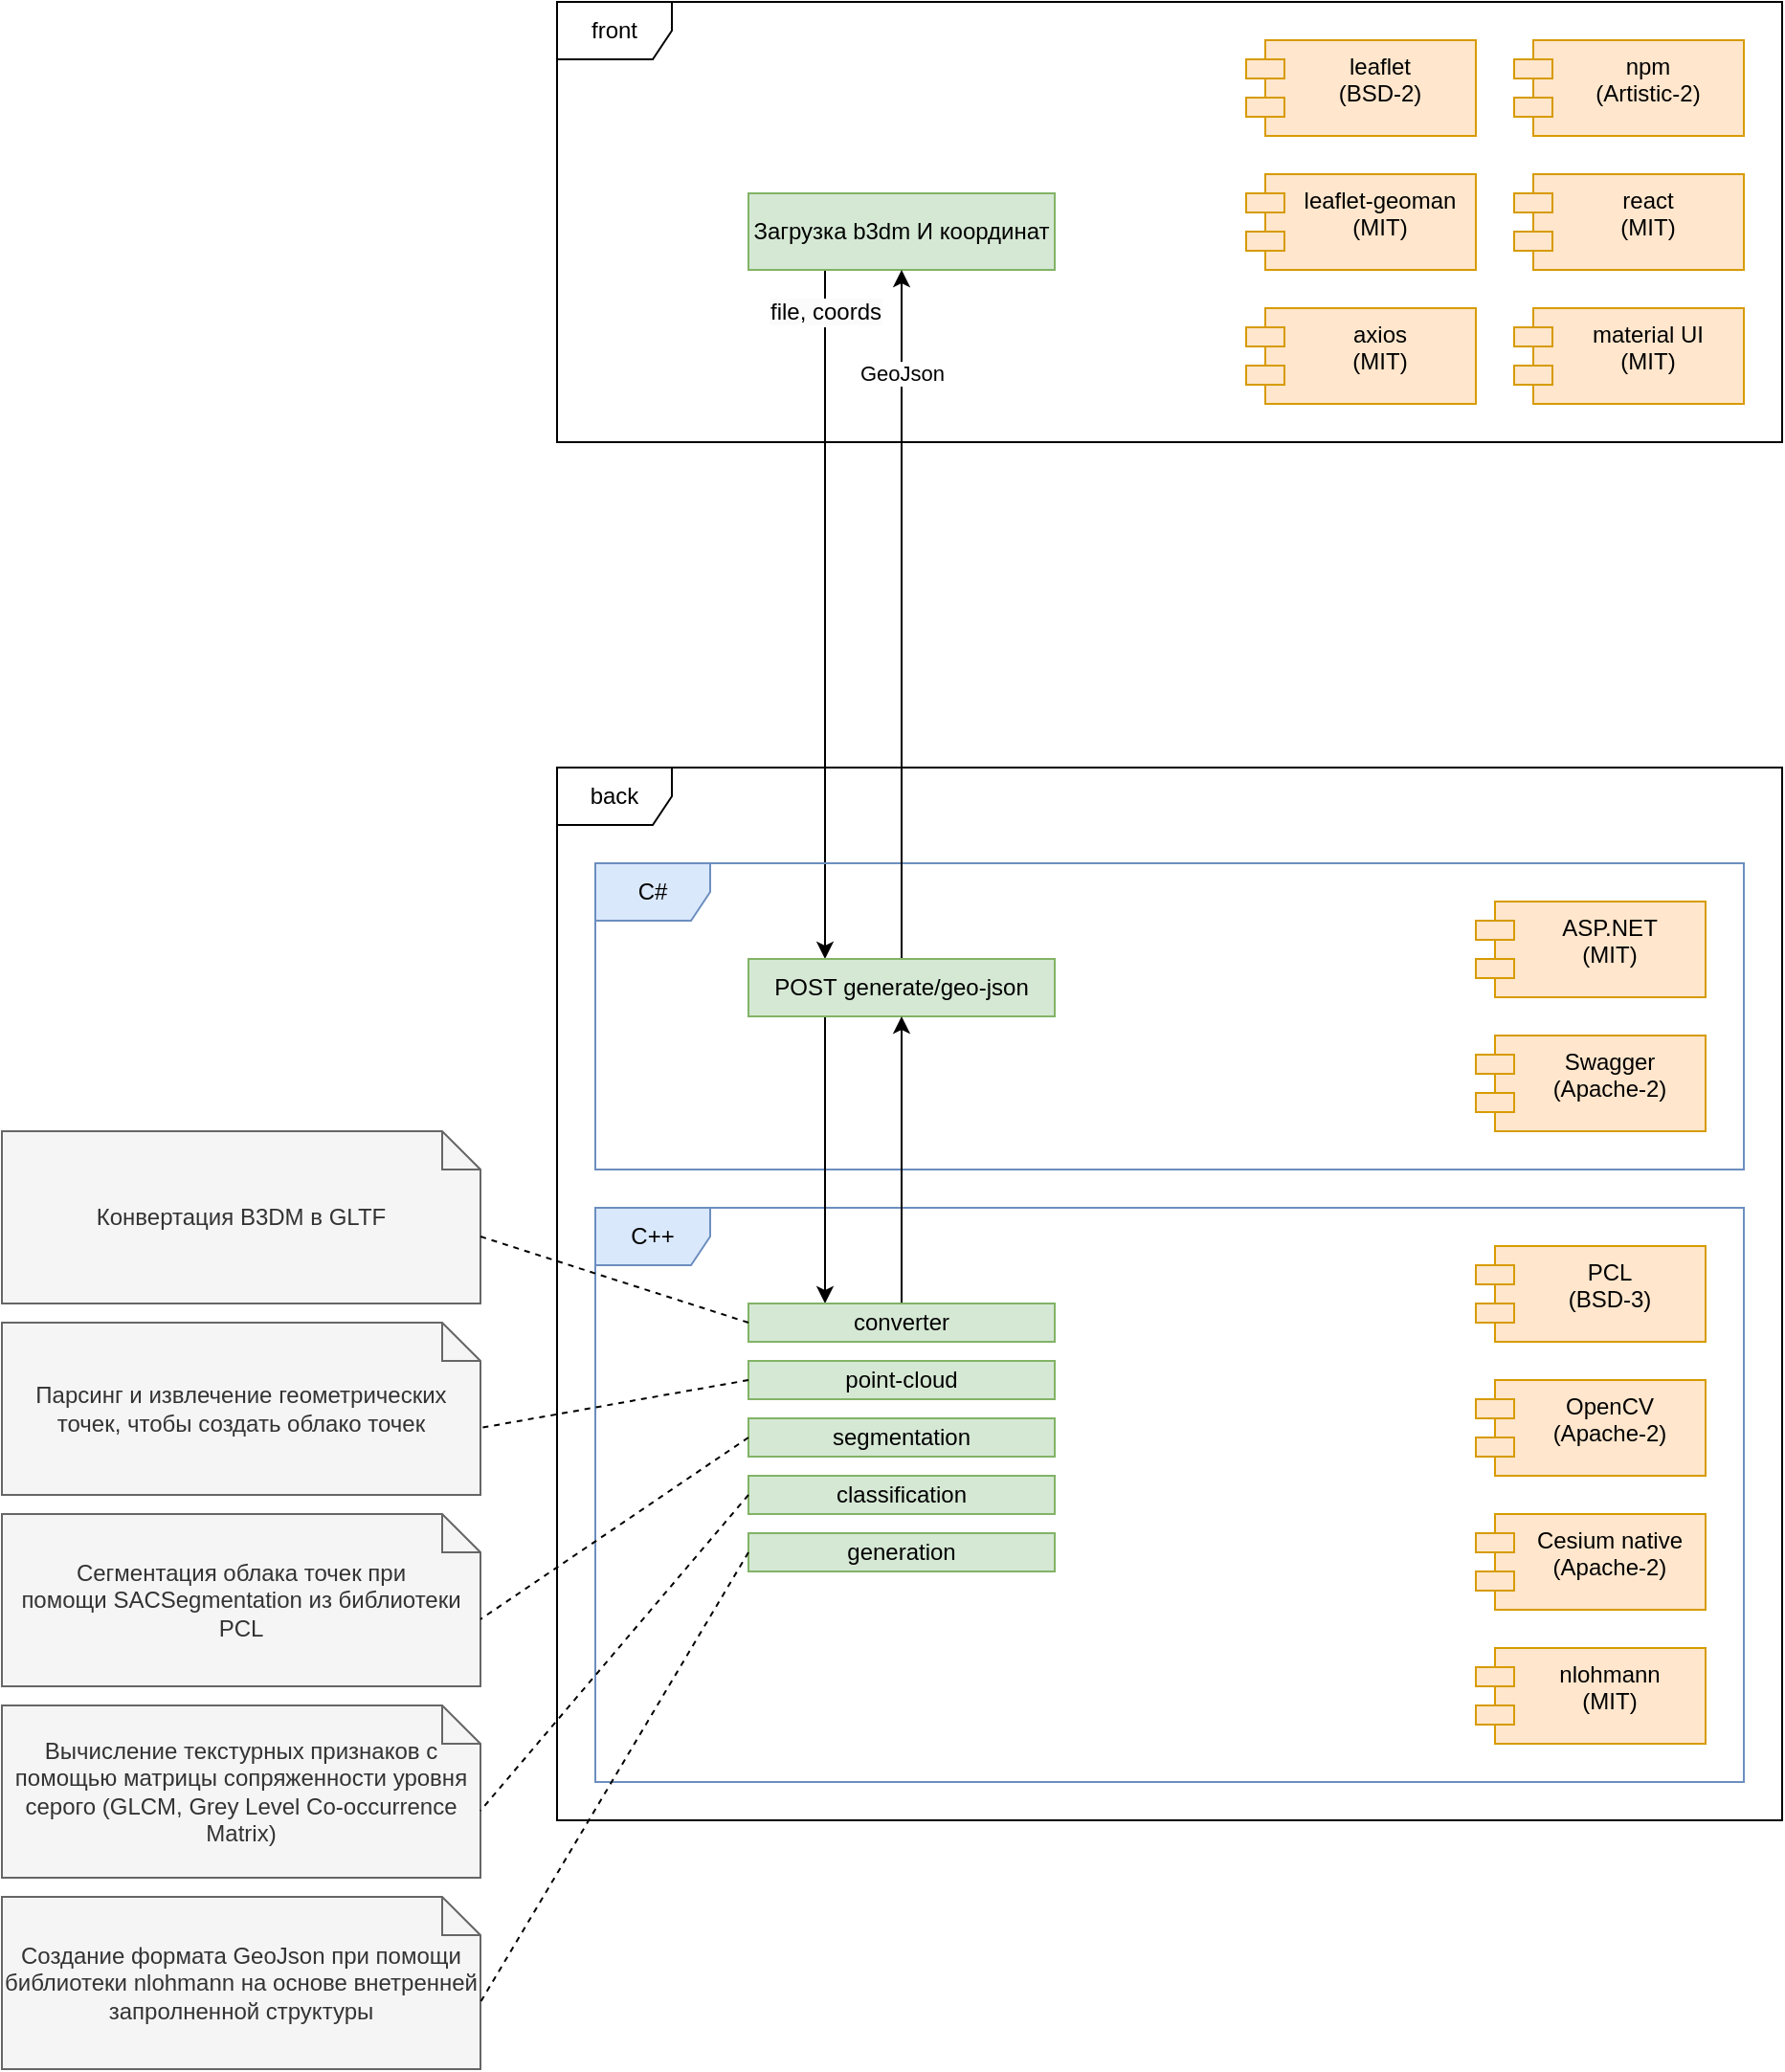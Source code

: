 <mxfile version="24.5.4" type="device">
  <diagram name="Page-1" id="M91X0Wo2LLbtKQasG1lk">
    <mxGraphModel dx="2280" dy="781" grid="1" gridSize="10" guides="1" tooltips="1" connect="1" arrows="1" fold="1" page="1" pageScale="1" pageWidth="850" pageHeight="1100" math="0" shadow="0">
      <root>
        <mxCell id="0" />
        <mxCell id="1" parent="0" />
        <mxCell id="jeAuWKo_oYQMD799-JWV-1" value="front" style="shape=umlFrame;whiteSpace=wrap;html=1;pointerEvents=0;" parent="1" vertex="1">
          <mxGeometry x="200" y="20" width="640" height="230" as="geometry" />
        </mxCell>
        <mxCell id="jeAuWKo_oYQMD799-JWV-2" value="npm&lt;div&gt;(Artistic-2)&lt;/div&gt;" style="shape=module;align=left;spacingLeft=20;align=center;verticalAlign=top;whiteSpace=wrap;html=1;fillColor=#ffe6cc;strokeColor=#d79b00;" parent="1" vertex="1">
          <mxGeometry x="700" y="40" width="120" height="50" as="geometry" />
        </mxCell>
        <mxCell id="jeAuWKo_oYQMD799-JWV-3" value="leaflet&lt;div&gt;(BSD-2)&lt;/div&gt;" style="shape=module;align=left;spacingLeft=20;align=center;verticalAlign=top;whiteSpace=wrap;html=1;fillColor=#ffe6cc;strokeColor=#d79b00;" parent="1" vertex="1">
          <mxGeometry x="560" y="40" width="120" height="50" as="geometry" />
        </mxCell>
        <mxCell id="jeAuWKo_oYQMD799-JWV-5" value="react&lt;div&gt;(MIT)&lt;/div&gt;" style="shape=module;align=left;spacingLeft=20;align=center;verticalAlign=top;whiteSpace=wrap;html=1;fillColor=#ffe6cc;strokeColor=#d79b00;" parent="1" vertex="1">
          <mxGeometry x="700" y="110" width="120" height="50" as="geometry" />
        </mxCell>
        <mxCell id="jeAuWKo_oYQMD799-JWV-6" value="material UI&lt;div&gt;(MIT)&lt;/div&gt;" style="shape=module;align=left;spacingLeft=20;align=center;verticalAlign=top;whiteSpace=wrap;html=1;fillColor=#ffe6cc;strokeColor=#d79b00;" parent="1" vertex="1">
          <mxGeometry x="700" y="180" width="120" height="50" as="geometry" />
        </mxCell>
        <mxCell id="jeAuWKo_oYQMD799-JWV-7" value="axios&lt;div&gt;(MIT)&lt;br&gt;&lt;/div&gt;" style="shape=module;align=left;spacingLeft=20;align=center;verticalAlign=top;whiteSpace=wrap;html=1;fillColor=#ffe6cc;strokeColor=#d79b00;" parent="1" vertex="1">
          <mxGeometry x="560" y="180" width="120" height="50" as="geometry" />
        </mxCell>
        <mxCell id="jeAuWKo_oYQMD799-JWV-15" style="edgeStyle=orthogonalEdgeStyle;rounded=0;orthogonalLoop=1;jettySize=auto;html=1;exitX=0.25;exitY=1;exitDx=0;exitDy=0;entryX=0.25;entryY=0;entryDx=0;entryDy=0;" parent="1" source="jeAuWKo_oYQMD799-JWV-8" target="jeAuWKo_oYQMD799-JWV-14" edge="1">
          <mxGeometry relative="1" as="geometry" />
        </mxCell>
        <mxCell id="jeAuWKo_oYQMD799-JWV-19" value="&lt;span style=&quot;font-size: 12px; background-color: rgb(251, 251, 251);&quot;&gt;file, coords&lt;/span&gt;" style="edgeLabel;html=1;align=center;verticalAlign=middle;resizable=0;points=[];" parent="jeAuWKo_oYQMD799-JWV-15" vertex="1" connectable="0">
          <mxGeometry x="-0.608" relative="1" as="geometry">
            <mxPoint y="-49" as="offset" />
          </mxGeometry>
        </mxCell>
        <mxCell id="jeAuWKo_oYQMD799-JWV-8" value="Загрузка b3dm И координат" style="rounded=0;whiteSpace=wrap;html=1;fillColor=#d5e8d4;strokeColor=#82b366;" parent="1" vertex="1">
          <mxGeometry x="300" y="120" width="160" height="40" as="geometry" />
        </mxCell>
        <mxCell id="jeAuWKo_oYQMD799-JWV-9" value="back" style="shape=umlFrame;whiteSpace=wrap;html=1;pointerEvents=0;" parent="1" vertex="1">
          <mxGeometry x="200" y="420" width="640" height="550" as="geometry" />
        </mxCell>
        <mxCell id="jeAuWKo_oYQMD799-JWV-10" value="C++" style="shape=umlFrame;whiteSpace=wrap;html=1;pointerEvents=0;fillColor=#dae8fc;strokeColor=#6c8ebf;" parent="1" vertex="1">
          <mxGeometry x="220" y="650" width="600" height="300" as="geometry" />
        </mxCell>
        <mxCell id="jeAuWKo_oYQMD799-JWV-11" value="C#" style="shape=umlFrame;whiteSpace=wrap;html=1;pointerEvents=0;fillColor=#dae8fc;strokeColor=#6c8ebf;" parent="1" vertex="1">
          <mxGeometry x="220" y="470" width="600" height="160" as="geometry" />
        </mxCell>
        <mxCell id="jeAuWKo_oYQMD799-JWV-12" value="ASP.NET&lt;div&gt;(MIT)&lt;/div&gt;" style="shape=module;align=left;spacingLeft=20;align=center;verticalAlign=top;whiteSpace=wrap;html=1;fillColor=#ffe6cc;strokeColor=#d79b00;" parent="1" vertex="1">
          <mxGeometry x="680" y="490" width="120" height="50" as="geometry" />
        </mxCell>
        <mxCell id="jeAuWKo_oYQMD799-JWV-13" value="Swagger&lt;div&gt;(Apache-2)&lt;br&gt;&lt;/div&gt;" style="shape=module;align=left;spacingLeft=20;align=center;verticalAlign=top;whiteSpace=wrap;html=1;fillColor=#ffe6cc;strokeColor=#d79b00;" parent="1" vertex="1">
          <mxGeometry x="680" y="560" width="120" height="50" as="geometry" />
        </mxCell>
        <mxCell id="jeAuWKo_oYQMD799-JWV-17" value="GeoJson" style="edgeStyle=orthogonalEdgeStyle;rounded=0;orthogonalLoop=1;jettySize=auto;html=1;exitX=0.5;exitY=0;exitDx=0;exitDy=0;entryX=0.5;entryY=1;entryDx=0;entryDy=0;" parent="1" source="jeAuWKo_oYQMD799-JWV-14" target="jeAuWKo_oYQMD799-JWV-8" edge="1">
          <mxGeometry x="0.7" relative="1" as="geometry">
            <Array as="points">
              <mxPoint x="380" y="460" />
              <mxPoint x="380" y="460" />
            </Array>
            <mxPoint as="offset" />
          </mxGeometry>
        </mxCell>
        <mxCell id="jeAuWKo_oYQMD799-JWV-25" style="edgeStyle=orthogonalEdgeStyle;rounded=0;orthogonalLoop=1;jettySize=auto;html=1;exitX=0.25;exitY=1;exitDx=0;exitDy=0;entryX=0.25;entryY=0;entryDx=0;entryDy=0;" parent="1" source="jeAuWKo_oYQMD799-JWV-14" target="jeAuWKo_oYQMD799-JWV-23" edge="1">
          <mxGeometry relative="1" as="geometry" />
        </mxCell>
        <mxCell id="jeAuWKo_oYQMD799-JWV-14" value="POST&amp;nbsp;generate/geo-json" style="html=1;whiteSpace=wrap;fillColor=#d5e8d4;strokeColor=#82b366;" parent="1" vertex="1">
          <mxGeometry x="300" y="520" width="160" height="30" as="geometry" />
        </mxCell>
        <mxCell id="jeAuWKo_oYQMD799-JWV-20" value="PCL&lt;br&gt;(BSD-3)" style="shape=module;align=left;spacingLeft=20;align=center;verticalAlign=top;whiteSpace=wrap;html=1;fillColor=#ffe6cc;strokeColor=#d79b00;" parent="1" vertex="1">
          <mxGeometry x="680" y="670" width="120" height="50" as="geometry" />
        </mxCell>
        <mxCell id="jeAuWKo_oYQMD799-JWV-21" value="OpenCV&lt;div&gt;(Apache-2)&lt;/div&gt;" style="shape=module;align=left;spacingLeft=20;align=center;verticalAlign=top;whiteSpace=wrap;html=1;fillColor=#ffe6cc;strokeColor=#d79b00;" parent="1" vertex="1">
          <mxGeometry x="680" y="740" width="120" height="50" as="geometry" />
        </mxCell>
        <mxCell id="jeAuWKo_oYQMD799-JWV-22" value="Cesium&amp;nbsp;&lt;span style=&quot;background-color: initial;&quot;&gt;native&lt;/span&gt;&lt;div&gt;(Apache-2)&lt;br&gt;&lt;/div&gt;" style="shape=module;align=left;spacingLeft=20;align=center;verticalAlign=top;whiteSpace=wrap;html=1;fillColor=#ffe6cc;strokeColor=#d79b00;" parent="1" vertex="1">
          <mxGeometry x="680" y="810" width="120" height="50" as="geometry" />
        </mxCell>
        <mxCell id="jeAuWKo_oYQMD799-JWV-30" style="edgeStyle=orthogonalEdgeStyle;rounded=0;orthogonalLoop=1;jettySize=auto;html=1;exitX=0.5;exitY=0;exitDx=0;exitDy=0;entryX=0.5;entryY=1;entryDx=0;entryDy=0;" parent="1" source="jeAuWKo_oYQMD799-JWV-23" target="jeAuWKo_oYQMD799-JWV-14" edge="1">
          <mxGeometry relative="1" as="geometry" />
        </mxCell>
        <mxCell id="jeAuWKo_oYQMD799-JWV-23" value="converter" style="html=1;whiteSpace=wrap;fillColor=#d5e8d4;strokeColor=#82b366;" parent="1" vertex="1">
          <mxGeometry x="300" y="700" width="160" height="20" as="geometry" />
        </mxCell>
        <mxCell id="jeAuWKo_oYQMD799-JWV-26" value="point-cloud" style="html=1;whiteSpace=wrap;fillColor=#d5e8d4;strokeColor=#82b366;" parent="1" vertex="1">
          <mxGeometry x="300" y="730" width="160" height="20" as="geometry" />
        </mxCell>
        <mxCell id="jeAuWKo_oYQMD799-JWV-27" value="segmentation" style="html=1;whiteSpace=wrap;fillColor=#d5e8d4;strokeColor=#82b366;" parent="1" vertex="1">
          <mxGeometry x="300" y="760" width="160" height="20" as="geometry" />
        </mxCell>
        <mxCell id="jeAuWKo_oYQMD799-JWV-28" value="classification" style="html=1;whiteSpace=wrap;fillColor=#d5e8d4;strokeColor=#82b366;" parent="1" vertex="1">
          <mxGeometry x="300" y="790" width="160" height="20" as="geometry" />
        </mxCell>
        <mxCell id="jeAuWKo_oYQMD799-JWV-29" value="generation" style="html=1;whiteSpace=wrap;fillColor=#d5e8d4;strokeColor=#82b366;" parent="1" vertex="1">
          <mxGeometry x="300" y="820" width="160" height="20" as="geometry" />
        </mxCell>
        <mxCell id="jeAuWKo_oYQMD799-JWV-31" value="Вычисление текстурных признаков с помощью матрицы сопряженности уровня серого (GLCM, Grey Level Co-occurrence Matrix)" style="shape=note;size=20;whiteSpace=wrap;html=1;fillColor=#f5f5f5;fontColor=#333333;strokeColor=#666666;" parent="1" vertex="1">
          <mxGeometry x="-90" y="910" width="250" height="90" as="geometry" />
        </mxCell>
        <mxCell id="jeAuWKo_oYQMD799-JWV-32" style="rounded=0;orthogonalLoop=1;jettySize=auto;html=1;exitX=0;exitY=0.5;exitDx=0;exitDy=0;entryX=0;entryY=0;entryDx=250;entryDy=55;entryPerimeter=0;dashed=1;endArrow=none;endFill=0;" parent="1" source="jeAuWKo_oYQMD799-JWV-28" target="jeAuWKo_oYQMD799-JWV-31" edge="1">
          <mxGeometry relative="1" as="geometry" />
        </mxCell>
        <mxCell id="jeAuWKo_oYQMD799-JWV-33" value="nlohmann&lt;br&gt;(MIT)" style="shape=module;align=left;spacingLeft=20;align=center;verticalAlign=top;whiteSpace=wrap;html=1;fillColor=#ffe6cc;strokeColor=#d79b00;" parent="1" vertex="1">
          <mxGeometry x="680" y="880" width="120" height="50" as="geometry" />
        </mxCell>
        <mxCell id="jeAuWKo_oYQMD799-JWV-34" value="Создание формата GeoJson при помощи библиотеки nlohmann на основе внетренней запролненной структуры" style="shape=note;size=20;whiteSpace=wrap;html=1;fillColor=#f5f5f5;fontColor=#333333;strokeColor=#666666;" parent="1" vertex="1">
          <mxGeometry x="-90" y="1010" width="250" height="90" as="geometry" />
        </mxCell>
        <mxCell id="jeAuWKo_oYQMD799-JWV-35" style="rounded=0;orthogonalLoop=1;jettySize=auto;html=1;exitX=0;exitY=0.5;exitDx=0;exitDy=0;entryX=0;entryY=0;entryDx=250;entryDy=55;entryPerimeter=0;dashed=1;endArrow=none;endFill=0;" parent="1" source="jeAuWKo_oYQMD799-JWV-29" target="jeAuWKo_oYQMD799-JWV-34" edge="1">
          <mxGeometry relative="1" as="geometry">
            <mxPoint x="210" y="950" as="sourcePoint" />
            <mxPoint x="-35" y="855" as="targetPoint" />
          </mxGeometry>
        </mxCell>
        <mxCell id="jeAuWKo_oYQMD799-JWV-36" value="Сегментация облака точек при помощи&amp;nbsp;SACSegmentation из библиотеки PCL" style="shape=note;size=20;whiteSpace=wrap;html=1;fillColor=#f5f5f5;fontColor=#333333;strokeColor=#666666;" parent="1" vertex="1">
          <mxGeometry x="-90" y="810" width="250" height="90" as="geometry" />
        </mxCell>
        <mxCell id="jeAuWKo_oYQMD799-JWV-37" style="rounded=0;orthogonalLoop=1;jettySize=auto;html=1;exitX=0;exitY=0.5;exitDx=0;exitDy=0;entryX=0;entryY=0;entryDx=250;entryDy=55;entryPerimeter=0;dashed=1;endArrow=none;endFill=0;" parent="1" source="jeAuWKo_oYQMD799-JWV-27" target="jeAuWKo_oYQMD799-JWV-36" edge="1">
          <mxGeometry relative="1" as="geometry">
            <mxPoint x="210" y="950" as="sourcePoint" />
            <mxPoint x="30" y="845" as="targetPoint" />
          </mxGeometry>
        </mxCell>
        <mxCell id="jeAuWKo_oYQMD799-JWV-38" value="Конвертация B3DM в GLTF" style="shape=note;size=20;whiteSpace=wrap;html=1;fillColor=#f5f5f5;fontColor=#333333;strokeColor=#666666;" parent="1" vertex="1">
          <mxGeometry x="-90" y="610" width="250" height="90" as="geometry" />
        </mxCell>
        <mxCell id="jeAuWKo_oYQMD799-JWV-39" style="rounded=0;orthogonalLoop=1;jettySize=auto;html=1;exitX=0;exitY=0.5;exitDx=0;exitDy=0;entryX=0;entryY=0;entryDx=250;entryDy=55;entryPerimeter=0;dashed=1;endArrow=none;endFill=0;" parent="1" source="jeAuWKo_oYQMD799-JWV-23" target="jeAuWKo_oYQMD799-JWV-38" edge="1">
          <mxGeometry relative="1" as="geometry">
            <mxPoint x="210" y="920" as="sourcePoint" />
            <mxPoint x="30" y="725" as="targetPoint" />
          </mxGeometry>
        </mxCell>
        <mxCell id="jeAuWKo_oYQMD799-JWV-40" value="Парсинг и извлечение геометрических точек, чтобы создать облако точек" style="shape=note;size=20;whiteSpace=wrap;html=1;fillColor=#f5f5f5;fontColor=#333333;strokeColor=#666666;" parent="1" vertex="1">
          <mxGeometry x="-90" y="710" width="250" height="90" as="geometry" />
        </mxCell>
        <mxCell id="jeAuWKo_oYQMD799-JWV-41" style="rounded=0;orthogonalLoop=1;jettySize=auto;html=1;exitX=0;exitY=0.5;exitDx=0;exitDy=0;entryX=0;entryY=0;entryDx=250;entryDy=55;entryPerimeter=0;dashed=1;endArrow=none;endFill=0;" parent="1" source="jeAuWKo_oYQMD799-JWV-26" target="jeAuWKo_oYQMD799-JWV-40" edge="1">
          <mxGeometry relative="1" as="geometry">
            <mxPoint x="210" y="860" as="sourcePoint" />
            <mxPoint x="20" y="465" as="targetPoint" />
          </mxGeometry>
        </mxCell>
        <mxCell id="WMEzRj2zi9LRGEGrlU7m-1" value="leaflet-geoman&lt;div&gt;(MIT)&lt;/div&gt;" style="shape=module;align=left;spacingLeft=20;align=center;verticalAlign=top;whiteSpace=wrap;html=1;fillColor=#ffe6cc;strokeColor=#d79b00;" vertex="1" parent="1">
          <mxGeometry x="560" y="110" width="120" height="50" as="geometry" />
        </mxCell>
      </root>
    </mxGraphModel>
  </diagram>
</mxfile>
